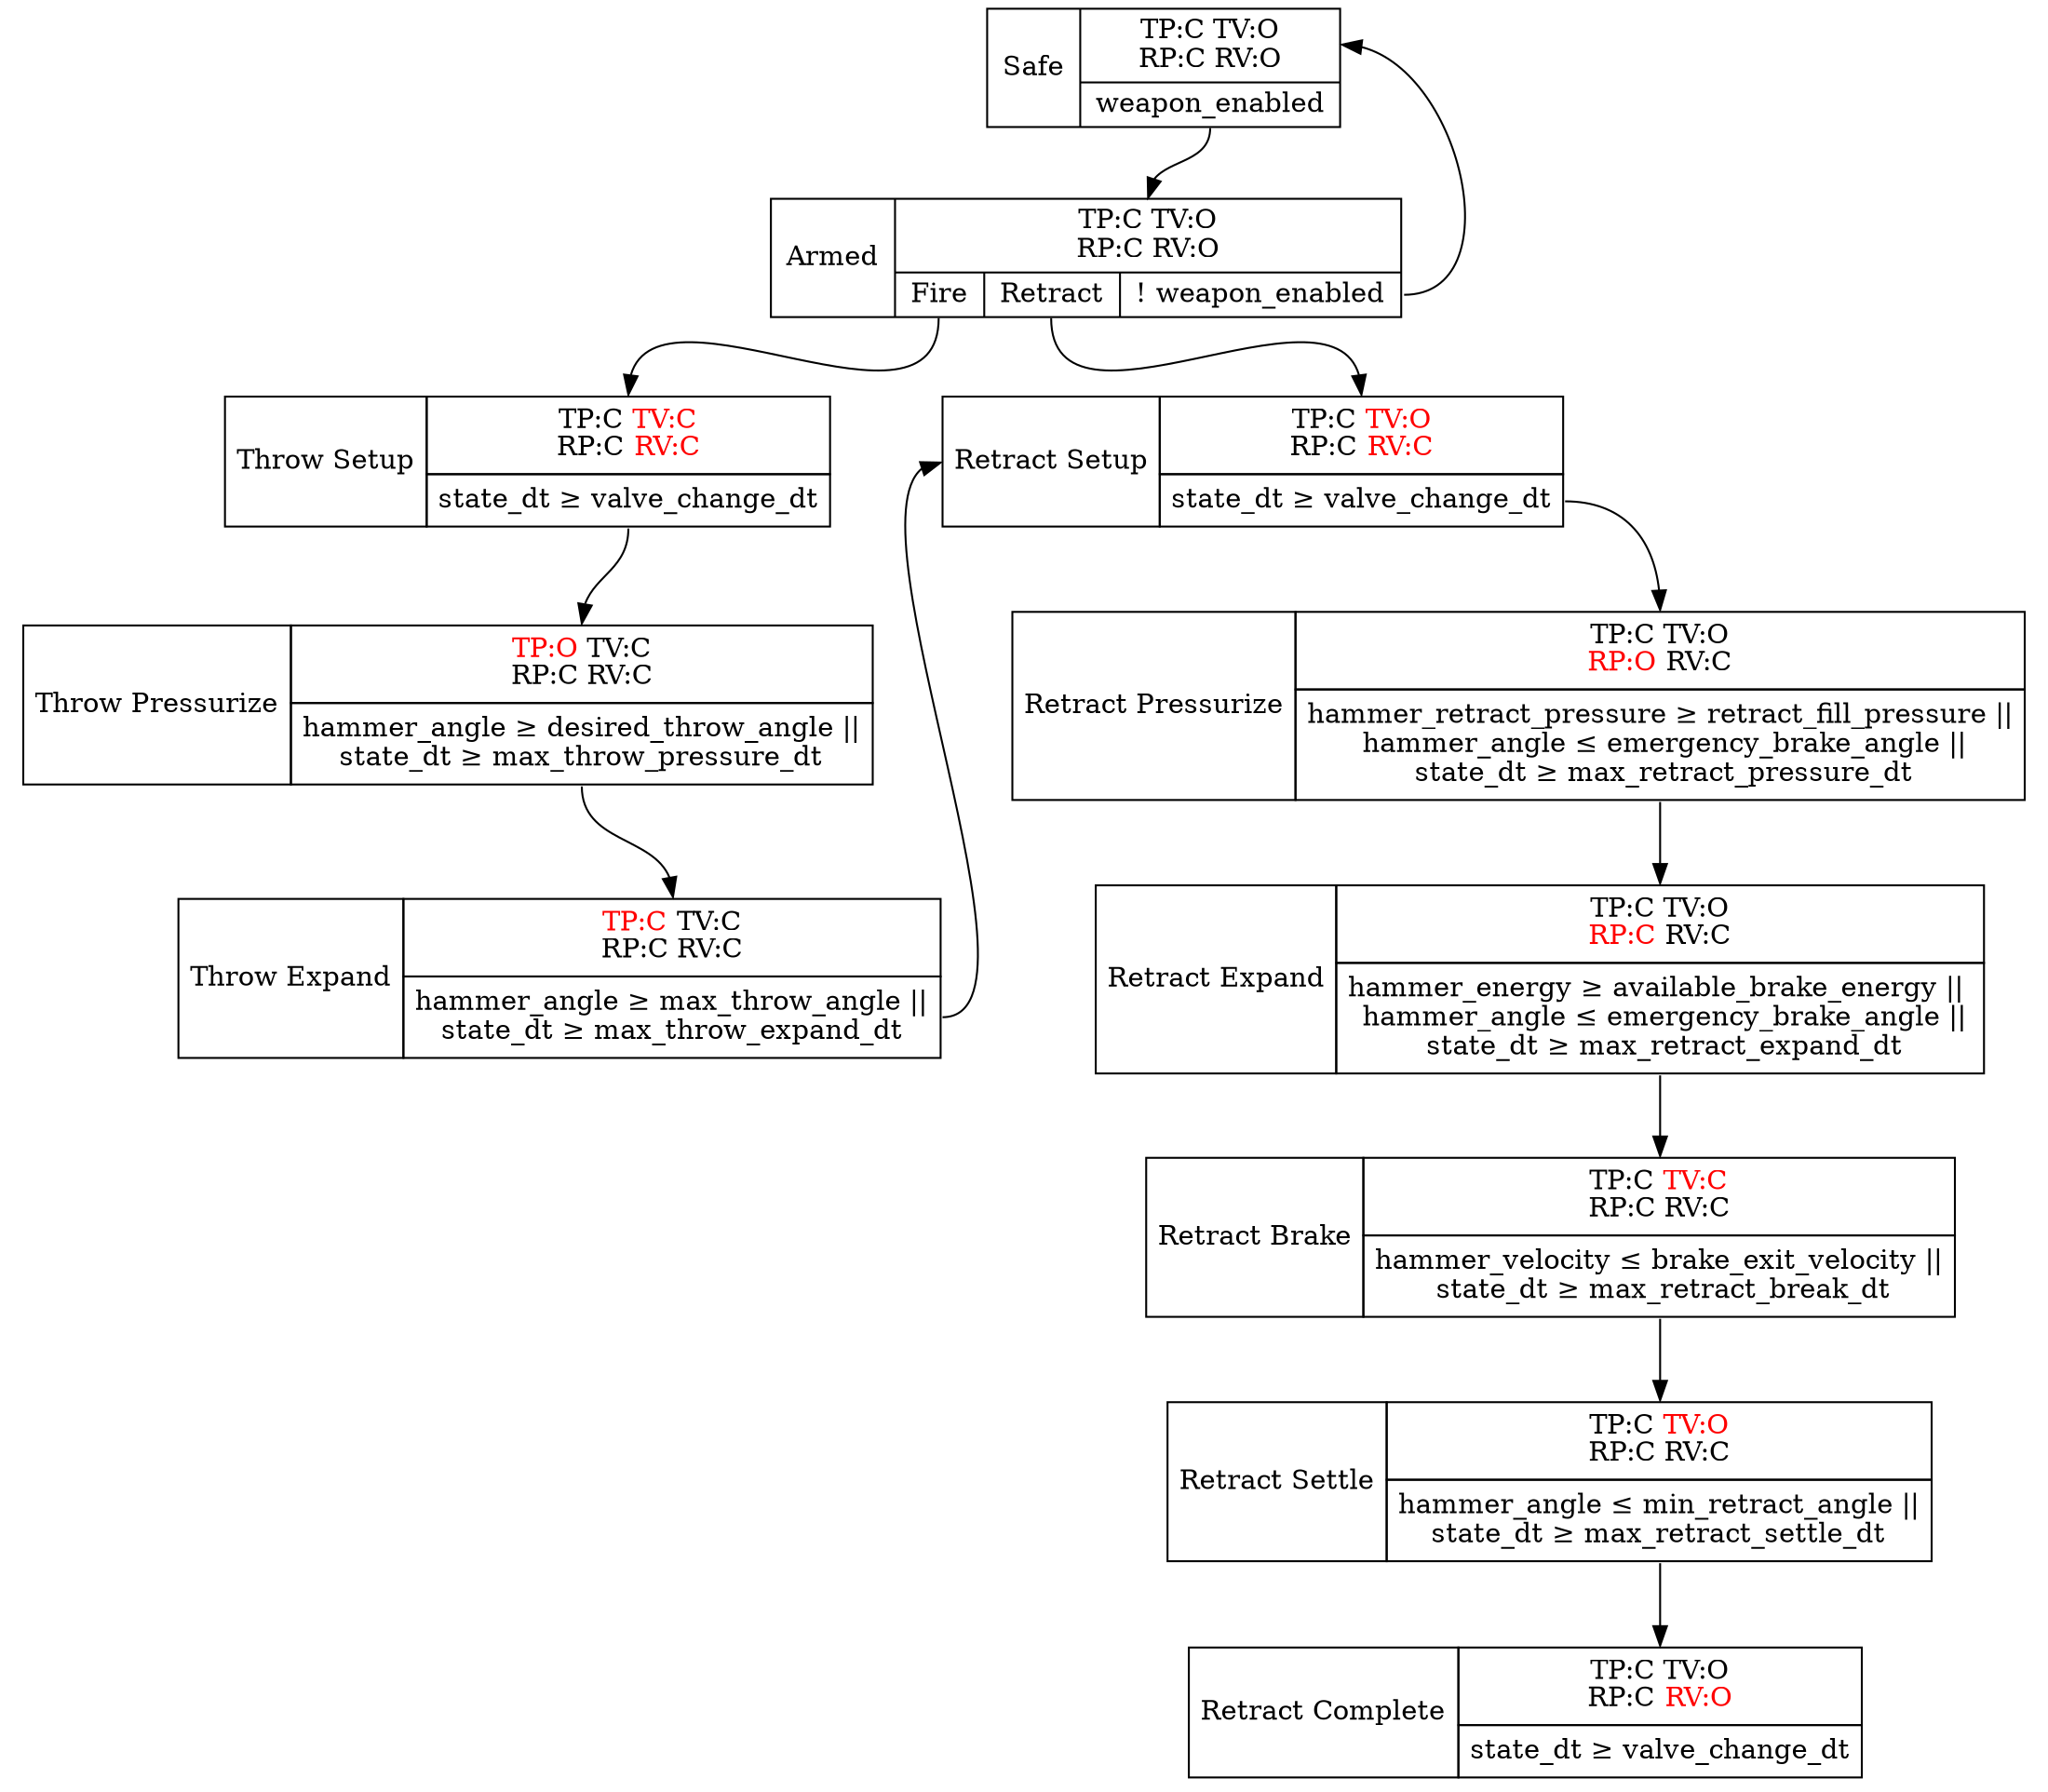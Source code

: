 digraph HammerController 
{
    node [shape=record,width=.1,height=.1];

    Safe [label = "Safe | { <in> TP:C TV:O\nRP:C RV:O | <out> weapon_enabled}"];
    Armed [label = "Armed | { <in> TP:C TV:O\nRP:C RV:O | { <fire> Fire | <retract> Retract | <disable> ! weapon_enabled} }"];

    Safe:out -> Armed:in
    Armed:fire:s -> ThrowSetup:in:n;
    Armed:retract:s -> RetractSetup:in:n;
    Armed:disable:e -> Safe:in:e;

    ThrowSetup
    [
        shape = none
        label = <<table border="0" cellspacing="0" cellpadding="5">
            <tr>
                <td rowspan="2" border="1">Throw Setup</td>
                <td port="in" border="1">TP:C <font color='red'>TV:C</font><br/>RP:C <font color='red'>RV:C</font></td>
            </tr>
            <tr>
                <td port="out" border="1">state_dt &ge; valve_change_dt</td>
            </tr>
        </table>>
    ];

    ThrowPressurize
    [
        shape = none
        label = <<table border="0" cellspacing="0" cellpadding="5">
            <tr>
                <td rowspan="2" border="1">Throw Pressurize</td>
                <td port="in" border="1"><font color='red'>TP:O</font> TV:C<br/>RP:C RV:C</td>
            </tr>
            <tr>
                <td port="out" border="1">hammer_angle &ge; desired_throw_angle ||<br/>state_dt &ge; max_throw_pressure_dt</td>
            </tr>
        </table>>
    ];

    ThrowExpand
    [
        shape = none
        label = <<table border="0" cellspacing="0" cellpadding="5">
            <tr>
                <td rowspan="2" border="1">Throw Expand</td>
                <td port="in" border="1"><font color='red'>TP:C</font> TV:C<br/>RP:C RV:C</td>
            </tr>
            <tr>
                <td port="out" border="1">hammer_angle &ge; max_throw_angle ||<br/>state_dt &ge; max_throw_expand_dt</td>
            </tr>
        </table>>
    ];

    ThrowSetup:out -> ThrowPressurize:in;
    ThrowPressurize:out -> ThrowExpand:in;

    RetractSetup
    [
        shape = none
        label = <<table border="0" cellspacing="0" cellpadding="5">
            <tr>
                <td port="sidein" rowspan="2" border="1">Retract Setup</td>
                <td port="in" border="1">TP:C <font color='red'>TV:O</font><br/>RP:C <font color='red'>RV:C</font></td>
            </tr>
            <tr>
                <td port="out" border="1">state_dt &ge; valve_change_dt</td>
            </tr>
        </table>>
    ];

    RetractPressurize
    [
        shape = none
        label = <<table border="0" cellspacing="0" cellpadding="5">
            <tr>
                <td rowspan="2" border="1">Retract Pressurize</td>
                <td port="in" border="1">TP:C TV:O<br/><font color='red'>RP:O</font> RV:C</td>
            </tr>
            <tr>
                <td port="out" border="1">hammer_retract_pressure &ge; retract_fill_pressure ||<br/> hammer_angle &le; emergency_brake_angle ||<br/> state_dt &ge; max_retract_pressure_dt</td>
            </tr>
        </table>>
    ];

    RetractExpand
    [
        shape = none
        label = <<table border="0" cellspacing="0" cellpadding="5">
            <tr>
                <td rowspan="2" border="1">Retract Expand</td>
                <td port="in" border="1">TP:C TV:O<br/><font color='red'>RP:C</font> RV:C</td>
            </tr>
            <tr>
                <td port="out" border="1">hammer_energy &ge; available_brake_energy || <br/> hammer_angle &le; emergency_brake_angle ||<br/> state_dt &ge; max_retract_expand_dt</td>
            </tr>
        </table>>
    ];

    RetractBrake
    [
        shape = none
        label = <<table border="0" cellspacing="0" cellpadding="5">
            <tr>
                <td rowspan="2" border="1">Retract Brake</td>
                <td port="in" border="1">TP:C <font color='red'>TV:C</font><br/>RP:C RV:C</td>
            </tr>
            <tr>
                <td port="out" border="1">hammer_velocity &le; brake_exit_velocity ||<br/> state_dt &ge; max_retract_break_dt</td>
            </tr>
        </table>>
    ];

    RetractSettle
    [
        shape = none
        label = <<table border="0" cellspacing="0" cellpadding="5">
            <tr>
                <td rowspan="2" border="1">Retract Settle</td>
                <td port="in" border="1">TP:C <font color='red'>TV:O</font><br/>RP:C RV:C</td>
            </tr>
            <tr>
                <td port="out" border="1">hammer_angle &le; min_retract_angle ||<br/>state_dt &ge; max_retract_settle_dt</td>
            </tr>
        </table>>
    ];

    RetractComplete 
    [
        shape = none
        label = <<table border="0" cellspacing="0" cellpadding="5">
            <tr>
                <td rowspan="2" border="1">Retract Complete</td>
                <td port="in" border="1">TP:C TV:O<br/>RP:C <font color='red'>RV:O</font></td>
            </tr>
            <tr>
                <td port="out" border="1">state_dt &ge; valve_change_dt</td>
            </tr>
        </table>>
    ];

    RetractSetup:out -> RetractPressurize:in;
    RetractPressurize:out -> RetractExpand:in;
    RetractExpand:out -> RetractBrake:in;
    RetractBrake:out -> RetractSettle:in;
    RetractSettle:out -> RetractComplete:in;

    { rank=same ThrowSetup RetractSetup}
    { rank=same ThrowPressurize RetractPressurize}
    { rank=same ThrowExpand RetractExpand}

    ThrowExpand:out -> RetractSetup:sidein:w;
}
